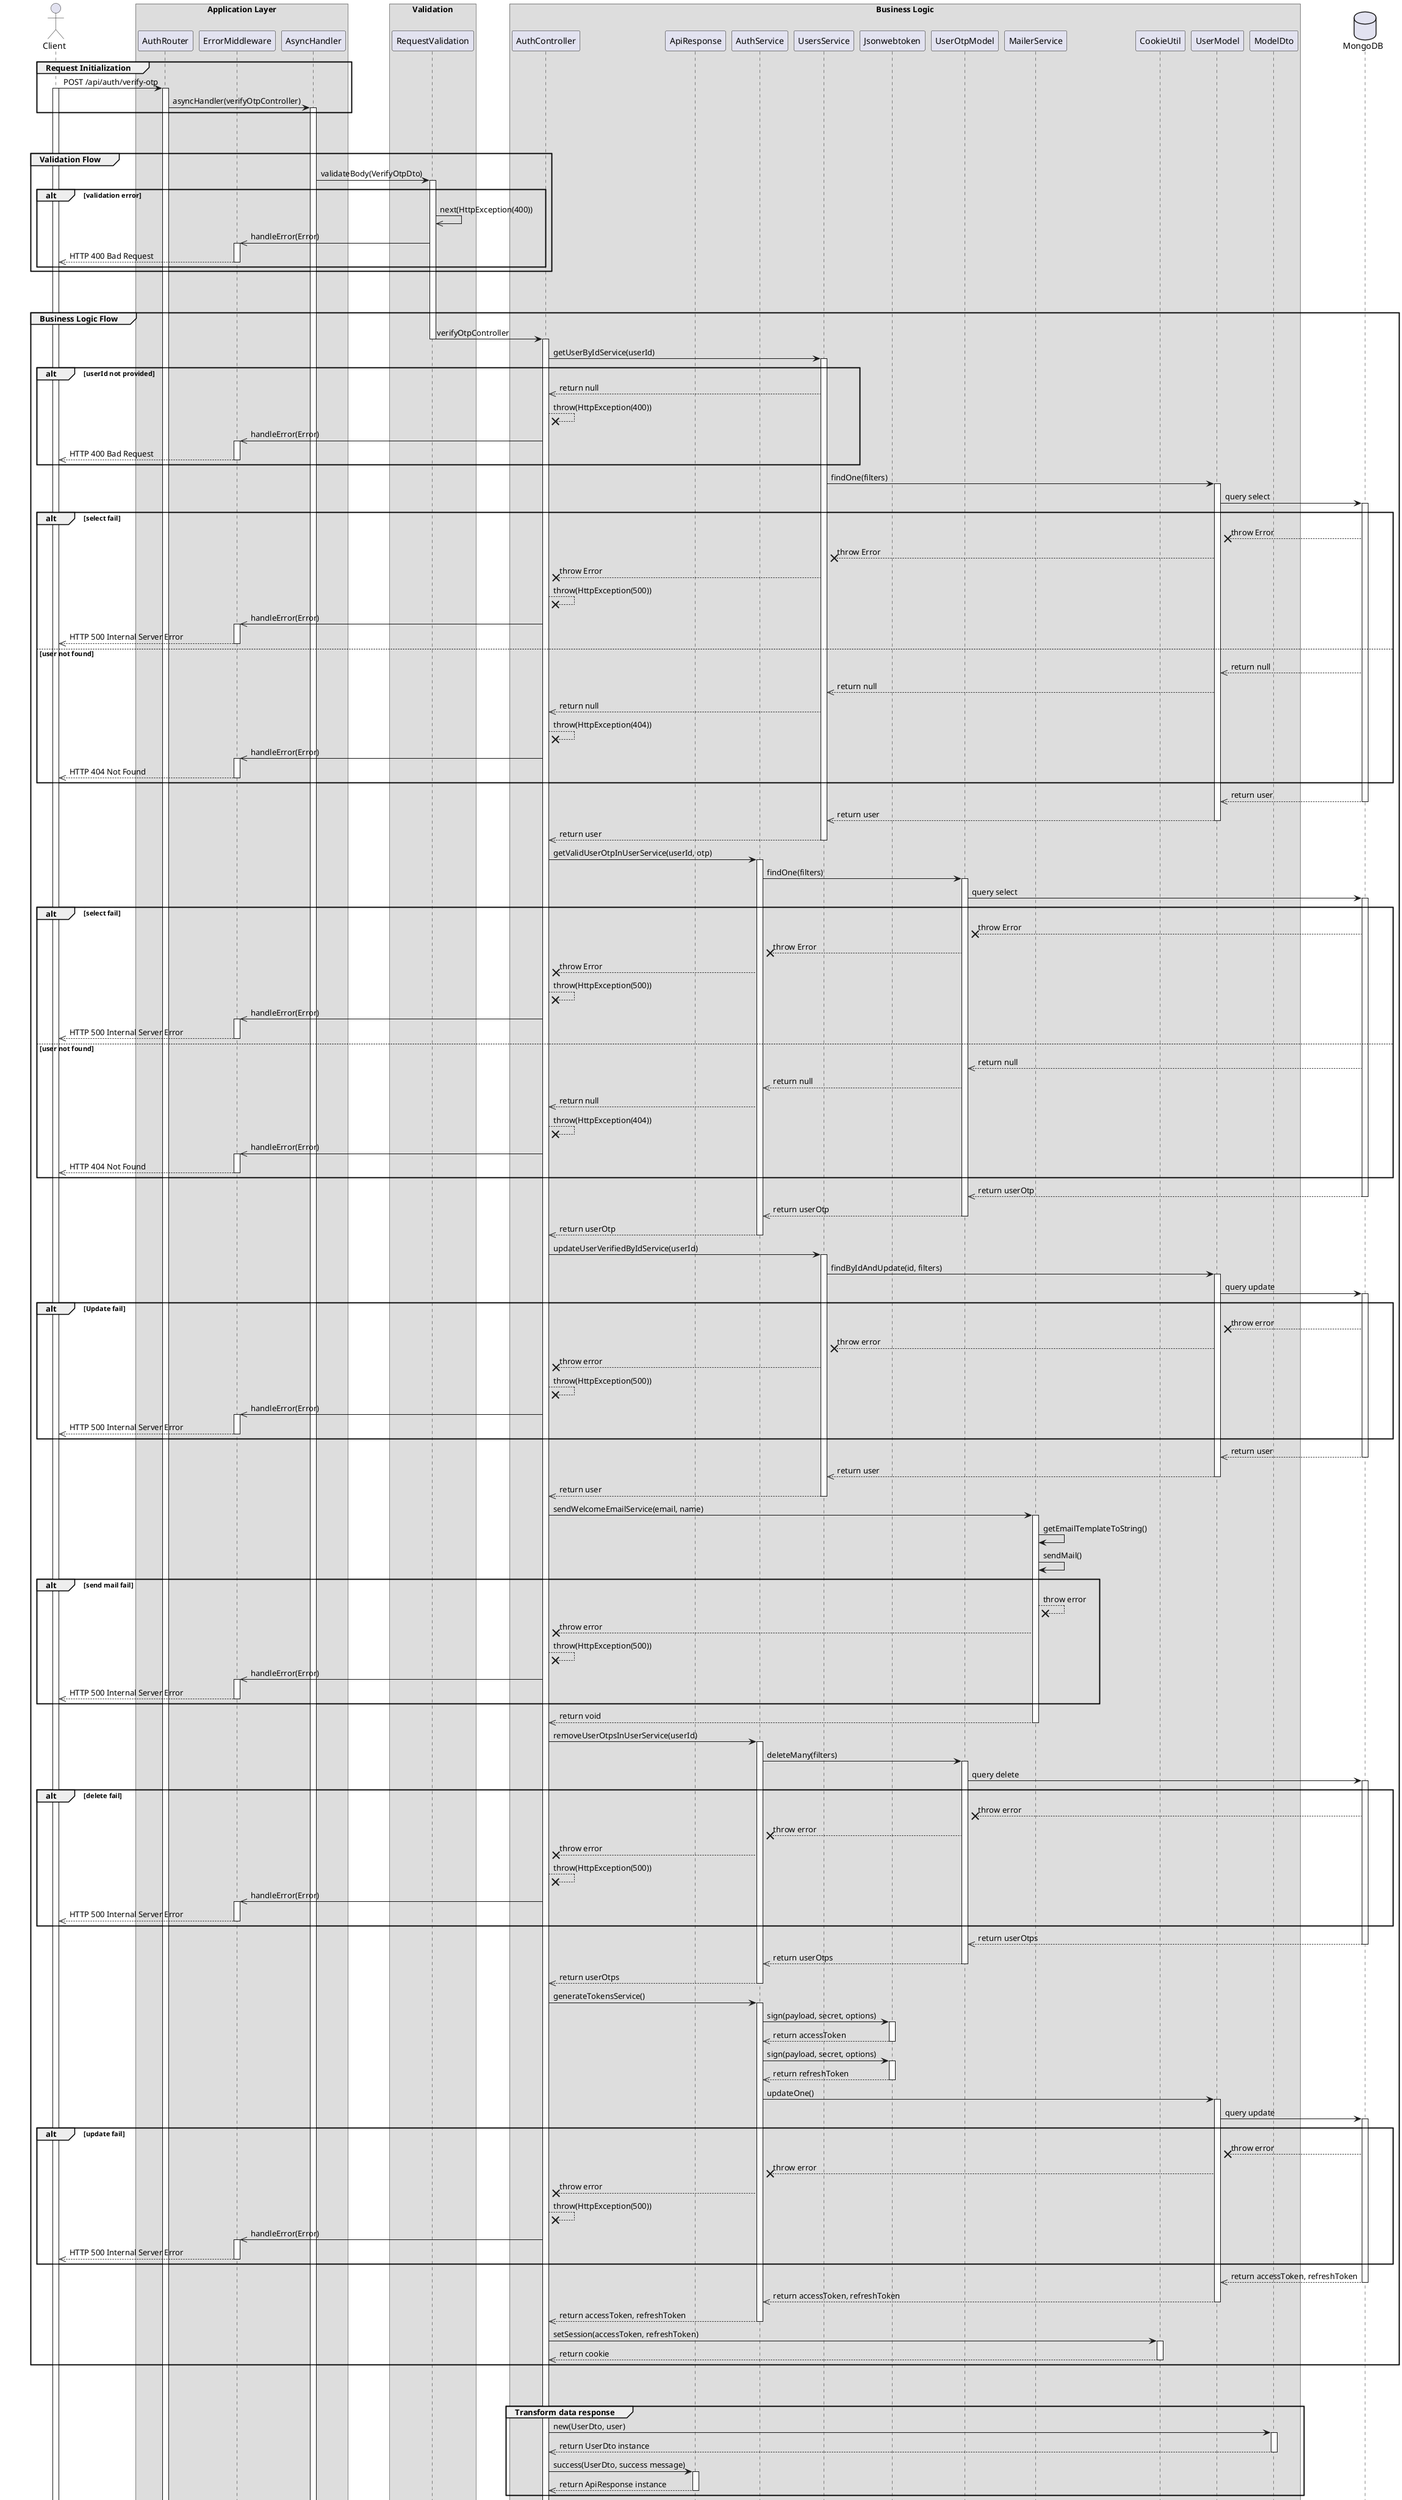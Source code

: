 @startuml Verify OTP

actor Client

box "Application Layer"
participant AuthRouter 
participant ErrorMiddleware 
participant AsyncHandler 
end box

box "Validation"
participant RequestValidation
end box

box "Business Logic"
participant AuthController
participant ApiResponse
participant AuthService
participant UsersService
participant Jsonwebtoken
participant UserOtpModel
participant MailerService
participant CookieUtil
participant UserModel
participant ModelDto
end box

database MongoDB

' Step 1
group Request Initialization
    Client -> AuthRouter: POST /api/auth/verify-otp
    activate Client
    activate AuthRouter
    AuthRouter -> AsyncHandler: asyncHandler(verifyOtpController)
    activate AsyncHandler
end

break
break


' Step 2
group Validation Flow
    AsyncHandler -> RequestValidation: validateBody(VerifyOtpDto)
    activate RequestValidation
    alt validation error
        RequestValidation ->> RequestValidation: next(HttpException(400))
        RequestValidation ->> ErrorMiddleware: handleError(Error)
        activate ErrorMiddleware
        ErrorMiddleware -->> Client: HTTP 400 Bad Request
        deactivate ErrorMiddleware
    end
    
end

break
break


' step 3
group Business Logic Flow
    RequestValidation -> AuthController: verifyOtpController
    deactivate RequestValidation
    activate AuthController
    AuthController -> UsersService: getUserByIdService(userId)
    activate UsersService

    alt userId not provided
        UsersService -->> AuthController: return null
        AuthController --x AuthController: throw(HttpException(400))
        AuthController ->> ErrorMiddleware: handleError(Error)
        activate ErrorMiddleware
        ErrorMiddleware -->> Client: HTTP 400 Bad Request
        deactivate ErrorMiddleware
    end

    UsersService -> UserModel: findOne(filters)
    activate UserModel
    UserModel -> MongoDB: query select
    activate MongoDB

    alt select fail 
        MongoDB --x UserModel: throw Error
        UserModel --x UsersService: throw Error
        UsersService --x AuthController: throw Error
        AuthController --x AuthController: throw(HttpException(500))
        AuthController ->> ErrorMiddleware: handleError(Error)
        activate ErrorMiddleware
        ErrorMiddleware -->> Client: HTTP 500 Internal Server Error
        deactivate ErrorMiddleware

    else user not found
        MongoDB -->> UserModel: return null
        UserModel -->> UsersService: return null
        UsersService -->> AuthController: return null
        AuthController --x AuthController: throw(HttpException(404))
        AuthController ->> ErrorMiddleware: handleError(Error)
        activate ErrorMiddleware
        ErrorMiddleware -->> Client: HTTP 404 Not Found
        deactivate ErrorMiddleware
    end

    MongoDB -->> UserModel: return user
    deactivate MongoDB
    UserModel -->> UsersService: return user
    deactivate UserModel
    UsersService -->> AuthController: return user
    deactivate UsersService
    AuthController -> AuthService: getValidUserOtpInUserService(userId, otp)
    activate AuthService
    AuthService -> UserOtpModel: findOne(filters)
    activate UserOtpModel
    UserOtpModel -> MongoDB: query select
    activate MongoDB

    alt select fail 
        MongoDB --x UserOtpModel: throw Error
        UserOtpModel --x AuthService: throw Error
        AuthService --x AuthController: throw Error
        AuthController --x AuthController: throw(HttpException(500))
        AuthController ->> ErrorMiddleware: handleError(Error)
        activate ErrorMiddleware
        ErrorMiddleware -->> Client: HTTP 500 Internal Server Error
        deactivate ErrorMiddleware

    else user not found
        MongoDB -->> UserOtpModel: return null
        UserOtpModel -->> AuthService: return null
        AuthService -->> AuthController: return null
        AuthController --x AuthController: throw(HttpException(404))
        AuthController ->> ErrorMiddleware: handleError(Error)
        activate ErrorMiddleware
        ErrorMiddleware -->> Client: HTTP 404 Not Found
        deactivate ErrorMiddleware
    end

    MongoDB -->> UserOtpModel: return userOtp
    deactivate MongoDB
    UserOtpModel -->> AuthService: return userOtp
    deactivate UserOtpModel
    AuthService -->> AuthController: return userOtp
    deactivate AuthService
    AuthController -> UsersService: updateUserVerifiedByIdService(userId)
    activate UsersService
    UsersService -> UserModel: findByIdAndUpdate(id, filters)
    activate UserModel
    UserModel -> MongoDB: query update
    activate MongoDB

    alt Update fail
        MongoDB --x UserModel: throw error
        UserModel --x UsersService: throw error
        UsersService --x AuthController: throw error
        AuthController --x AuthController: throw(HttpException(500))
        AuthController ->> ErrorMiddleware: handleError(Error)
        activate ErrorMiddleware
        ErrorMiddleware -->> Client: HTTP 500 Internal Server Error
        deactivate ErrorMiddleware
    end

    MongoDB -->> UserModel: return user
    deactivate MongoDB
    UserModel -->> UsersService: return user
    deactivate UserModel
    UsersService -->> AuthController: return user
    deactivate UsersService
    AuthController -> MailerService: sendWelcomeEmailService(email, name)
    activate MailerService
    MailerService -> MailerService: getEmailTemplateToString()
    MailerService -> MailerService: sendMail()

    alt send mail fail
        MailerService --x MailerService: throw error
        MailerService --x AuthController: throw error
        AuthController --x AuthController: throw(HttpException(500))
        AuthController ->> ErrorMiddleware: handleError(Error)
        activate ErrorMiddleware
        ErrorMiddleware -->> Client: HTTP 500 Internal Server Error
        deactivate ErrorMiddleware
    end
    
    MailerService -->> AuthController: return void
    deactivate MailerService
    AuthController -> AuthService: removeUserOtpsInUserService(userId)
    activate AuthService
    AuthService -> UserOtpModel: deleteMany(filters)
    activate UserOtpModel
    UserOtpModel -> MongoDB: query delete
    activate MongoDB

    alt delete fail
        MongoDB --x UserOtpModel: throw error
        UserOtpModel --x AuthService: throw error
        AuthService --x AuthController: throw error
        AuthController --x AuthController: throw(HttpException(500))
        AuthController ->> ErrorMiddleware: handleError(Error)
        activate ErrorMiddleware
        ErrorMiddleware -->> Client: HTTP 500 Internal Server Error
        deactivate ErrorMiddleware
    end

    MongoDB -->> UserOtpModel: return userOtps
    deactivate MongoDB
    UserOtpModel -->> AuthService: return userOtps
    deactivate UserOtpModel
    AuthService -->> AuthController: return userOtps
    deactivate AuthService
    AuthController -> AuthService: generateTokensService()
    activate AuthService
    AuthService -> Jsonwebtoken: sign(payload, secret, options)
    activate Jsonwebtoken
    Jsonwebtoken -->> AuthService: return accessToken
    deactivate Jsonwebtoken
    AuthService -> Jsonwebtoken: sign(payload, secret, options)
    activate Jsonwebtoken
    Jsonwebtoken -->> AuthService: return refreshToken
    deactivate Jsonwebtoken
    AuthService -> UserModel: updateOne()
    activate UserModel
    UserModel -> MongoDB: query update
    activate MongoDB

    alt update fail
        MongoDB --x UserModel: throw error
        UserModel --x AuthService: throw error
        AuthService --x AuthController: throw error
        AuthController --x AuthController: throw(HttpException(500))
        AuthController ->> ErrorMiddleware: handleError(Error)
        activate ErrorMiddleware
        ErrorMiddleware -->> Client: HTTP 500 Internal Server Error
        deactivate ErrorMiddleware
    end

    MongoDB -->> UserModel: return accessToken, refreshToken
    deactivate MongoDB
    UserModel -->> AuthService: return accessToken, refreshToken
    deactivate UserModel
    AuthService -->> AuthController: return accessToken, refreshToken
    deactivate AuthService
    AuthController -> CookieUtil: setSession(accessToken, refreshToken)
    activate CookieUtil
    CookieUtil -->> AuthController: return cookie
    deactivate CookieUtil

       
end   
break 
break

group Transform data response
    AuthController -> ModelDto: new(UserDto, user)
    activate ModelDto
    ModelDto -->> AuthController: return UserDto instance
    deactivate ModelDto

    AuthController -> ApiResponse: success(UserDto, success message)
    activate ApiResponse
    ApiResponse -->> AuthController: return ApiResponse instance
    deactivate ApiResponse 
end
AuthController -->> AsyncHandler: return ApiResponse instance
deactivate AuthController
AsyncHandler --> Client: HTTP 200 Success
deactivate AsyncHandler
deactivate AuthRouter


@enduml